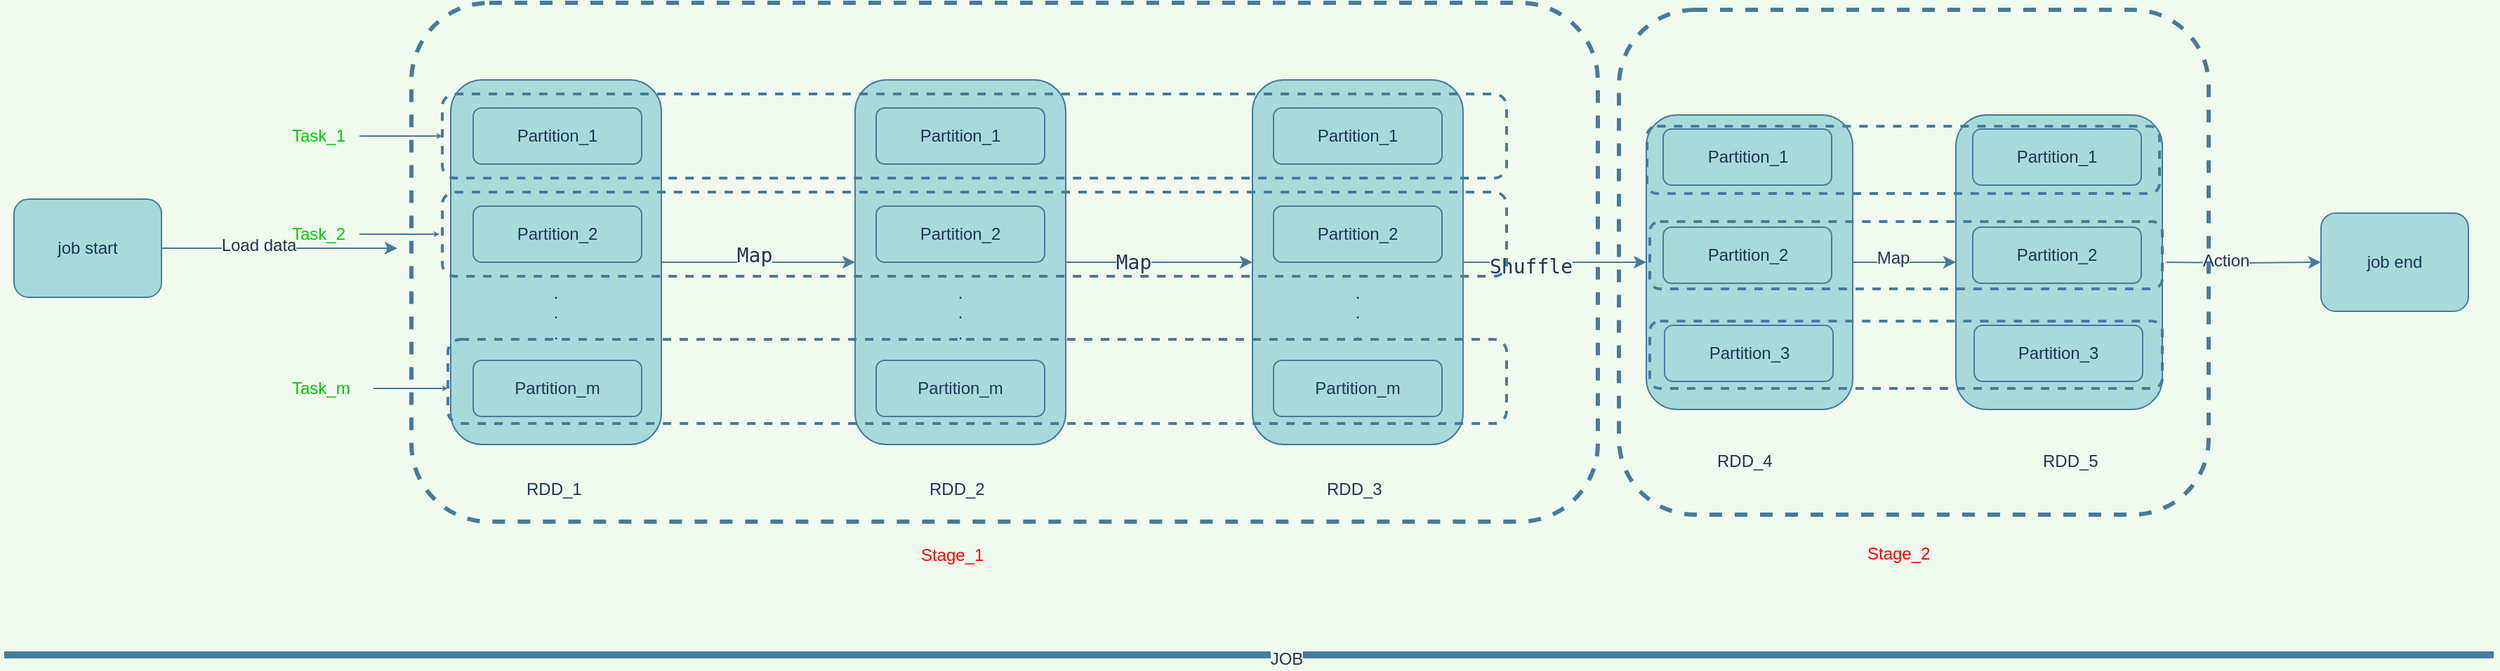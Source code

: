 <mxfile version="13.6.5" pages="7">
    <diagram id="TKIg34rXSEeL8bOjee4W" name="Page-1">
        <mxGraphModel dx="1479" dy="661" grid="1" gridSize="10" guides="1" tooltips="1" connect="0" arrows="1" fold="1" page="1" pageScale="1" pageWidth="827" pageHeight="1169" background="#F1FAEE" math="0" shadow="0">
            <root>
                <mxCell id="0"/>
                <mxCell id="1" parent="0"/>
                <mxCell id="27" style="edgeStyle=orthogonalEdgeStyle;rounded=0;orthogonalLoop=1;jettySize=auto;html=1;entryX=0;entryY=0.5;entryDx=0;entryDy=0;labelBackgroundColor=#F1FAEE;strokeColor=#457B9D;fontColor=#1D3557;" parent="1" source="2" target="15" edge="1">
                    <mxGeometry relative="1" as="geometry"/>
                </mxCell>
                <mxCell id="30" value="&lt;div style=&quot;font-family: &amp;#34;droid sans mono&amp;#34; , monospace , monospace , &amp;#34;droid sans fallback&amp;#34; ; font-size: 14px ; line-height: 19px ; white-space: pre&quot;&gt;Map&lt;/div&gt;" style="text;html=1;resizable=0;points=[];align=center;verticalAlign=middle;labelBackgroundColor=#F1FAEE;fontColor=#1D3557;" parent="27" vertex="1" connectable="0">
                    <mxGeometry x="-0.304" y="3" relative="1" as="geometry">
                        <mxPoint x="18" y="-2" as="offset"/>
                    </mxGeometry>
                </mxCell>
                <mxCell id="2" value="&lt;br&gt;&lt;br&gt;&lt;br&gt;&lt;br&gt;&lt;br&gt;.&lt;br&gt;.&lt;br&gt;." style="rounded=1;whiteSpace=wrap;html=1;fillColor=#A8DADC;strokeColor=#457B9D;fontColor=#1D3557;" parent="1" vertex="1">
                    <mxGeometry x="48" y="230" width="150" height="260" as="geometry"/>
                </mxCell>
                <mxCell id="5" value="Partition_1" style="rounded=1;whiteSpace=wrap;html=1;fillColor=#A8DADC;strokeColor=#457B9D;fontColor=#1D3557;" parent="1" vertex="1">
                    <mxGeometry x="64" y="250" width="120" height="40" as="geometry"/>
                </mxCell>
                <mxCell id="7" value="Partition_2" style="rounded=1;whiteSpace=wrap;html=1;fillColor=#A8DADC;strokeColor=#457B9D;fontColor=#1D3557;" parent="1" vertex="1">
                    <mxGeometry x="64" y="320" width="120" height="40" as="geometry"/>
                </mxCell>
                <mxCell id="8" value="Partition_m" style="rounded=1;whiteSpace=wrap;html=1;fillColor=#A8DADC;strokeColor=#457B9D;fontColor=#1D3557;" parent="1" vertex="1">
                    <mxGeometry x="64" y="430" width="120" height="40" as="geometry"/>
                </mxCell>
                <mxCell id="14" value="RDD_1" style="text;html=1;resizable=0;points=[];autosize=1;align=left;verticalAlign=top;spacingTop=-4;fontColor=#1D3557;" parent="1" vertex="1">
                    <mxGeometry x="100" y="512" width="50" height="20" as="geometry"/>
                </mxCell>
                <mxCell id="28" style="edgeStyle=orthogonalEdgeStyle;rounded=0;orthogonalLoop=1;jettySize=auto;html=1;entryX=0;entryY=0.5;entryDx=0;entryDy=0;labelBackgroundColor=#F1FAEE;strokeColor=#457B9D;fontColor=#1D3557;" parent="1" source="15" target="20" edge="1">
                    <mxGeometry relative="1" as="geometry"/>
                </mxCell>
                <mxCell id="33" value="&lt;font face=&quot;droid sans mono, monospace, monospace, droid sans fallback&quot;&gt;&lt;span style=&quot;font-size: 14px ; white-space: pre&quot;&gt;Map&lt;/span&gt;&lt;/font&gt;" style="text;html=1;resizable=0;points=[];align=center;verticalAlign=middle;labelBackgroundColor=#F1FAEE;fontColor=#1D3557;" parent="28" vertex="1" connectable="0">
                    <mxGeometry x="-0.276" relative="1" as="geometry">
                        <mxPoint as="offset"/>
                    </mxGeometry>
                </mxCell>
                <mxCell id="15" value="&lt;br&gt;&lt;br&gt;&lt;br&gt;&lt;br&gt;&lt;br&gt;.&lt;br&gt;.&lt;br&gt;." style="rounded=1;whiteSpace=wrap;html=1;fillColor=#A8DADC;strokeColor=#457B9D;fontColor=#1D3557;" parent="1" vertex="1">
                    <mxGeometry x="336" y="230" width="150" height="260" as="geometry"/>
                </mxCell>
                <mxCell id="16" value="Partition_1" style="rounded=1;whiteSpace=wrap;html=1;fillColor=#A8DADC;strokeColor=#457B9D;fontColor=#1D3557;" parent="1" vertex="1">
                    <mxGeometry x="351" y="250" width="120" height="40" as="geometry"/>
                </mxCell>
                <mxCell id="17" value="Partition_2" style="rounded=1;whiteSpace=wrap;html=1;fillColor=#A8DADC;strokeColor=#457B9D;fontColor=#1D3557;" parent="1" vertex="1">
                    <mxGeometry x="351" y="320" width="120" height="40" as="geometry"/>
                </mxCell>
                <mxCell id="18" value="Partition_m" style="rounded=1;whiteSpace=wrap;html=1;fillColor=#A8DADC;strokeColor=#457B9D;fontColor=#1D3557;" parent="1" vertex="1">
                    <mxGeometry x="351" y="430" width="120" height="40" as="geometry"/>
                </mxCell>
                <mxCell id="19" value="RDD_2" style="text;html=1;resizable=0;points=[];autosize=1;align=left;verticalAlign=top;spacingTop=-4;fontColor=#1D3557;" parent="1" vertex="1">
                    <mxGeometry x="387" y="512" width="50" height="20" as="geometry"/>
                </mxCell>
                <mxCell id="41" style="edgeStyle=orthogonalEdgeStyle;rounded=0;orthogonalLoop=1;jettySize=auto;html=1;entryX=0;entryY=0.5;entryDx=0;entryDy=0;labelBackgroundColor=#F1FAEE;strokeColor=#457B9D;fontColor=#1D3557;" parent="1" source="20" target="34" edge="1">
                    <mxGeometry relative="1" as="geometry"/>
                </mxCell>
                <mxCell id="42" value="&lt;div style=&quot;font-family: &amp;#34;droid sans mono&amp;#34; , monospace , monospace , &amp;#34;droid sans fallback&amp;#34; ; font-size: 14px ; line-height: 19px ; white-space: pre&quot;&gt;Shuffle&lt;/div&gt;" style="text;html=1;resizable=0;points=[];align=center;verticalAlign=middle;labelBackgroundColor=#F1FAEE;fontColor=#1D3557;" parent="41" vertex="1" connectable="0">
                    <mxGeometry x="-0.273" y="-3" relative="1" as="geometry">
                        <mxPoint as="offset"/>
                    </mxGeometry>
                </mxCell>
                <mxCell id="20" value="&lt;br&gt;&lt;br&gt;&lt;br&gt;&lt;br&gt;&lt;br&gt;.&lt;br&gt;.&lt;br&gt;." style="rounded=1;whiteSpace=wrap;html=1;fillColor=#A8DADC;strokeColor=#457B9D;fontColor=#1D3557;" parent="1" vertex="1">
                    <mxGeometry x="619" y="230" width="150" height="260" as="geometry"/>
                </mxCell>
                <mxCell id="21" value="Partition_1" style="rounded=1;whiteSpace=wrap;html=1;fillColor=#A8DADC;strokeColor=#457B9D;fontColor=#1D3557;" parent="1" vertex="1">
                    <mxGeometry x="634" y="250" width="120" height="40" as="geometry"/>
                </mxCell>
                <mxCell id="22" value="Partition_2" style="rounded=1;whiteSpace=wrap;html=1;fillColor=#A8DADC;strokeColor=#457B9D;fontColor=#1D3557;" parent="1" vertex="1">
                    <mxGeometry x="634" y="320" width="120" height="40" as="geometry"/>
                </mxCell>
                <mxCell id="23" value="Partition_m" style="rounded=1;whiteSpace=wrap;html=1;fillColor=#A8DADC;strokeColor=#457B9D;fontColor=#1D3557;" parent="1" vertex="1">
                    <mxGeometry x="634" y="430" width="120" height="40" as="geometry"/>
                </mxCell>
                <mxCell id="24" value="RDD_3" style="text;html=1;resizable=0;points=[];autosize=1;align=left;verticalAlign=top;spacingTop=-4;fontColor=#1D3557;" parent="1" vertex="1">
                    <mxGeometry x="670" y="512" width="50" height="20" as="geometry"/>
                </mxCell>
                <mxCell id="47" value="" style="edgeStyle=orthogonalEdgeStyle;rounded=0;orthogonalLoop=1;jettySize=auto;html=1;labelBackgroundColor=#F1FAEE;strokeColor=#457B9D;fontColor=#1D3557;" parent="1" source="34" edge="1">
                    <mxGeometry relative="1" as="geometry">
                        <mxPoint x="1120" y="360" as="targetPoint"/>
                        <Array as="points"/>
                    </mxGeometry>
                </mxCell>
                <mxCell id="56" value="Map" style="text;html=1;resizable=0;points=[];align=center;verticalAlign=middle;labelBackgroundColor=#F1FAEE;fontColor=#1D3557;" parent="47" vertex="1" connectable="0">
                    <mxGeometry x="-0.247" y="3" relative="1" as="geometry">
                        <mxPoint as="offset"/>
                    </mxGeometry>
                </mxCell>
                <mxCell id="34" value="" style="rounded=1;whiteSpace=wrap;html=1;fillColor=#A8DADC;strokeColor=#457B9D;fontColor=#1D3557;" parent="1" vertex="1">
                    <mxGeometry x="899.5" y="255" width="147" height="210" as="geometry"/>
                </mxCell>
                <mxCell id="35" value="Partition_1" style="rounded=1;whiteSpace=wrap;html=1;fillColor=#A8DADC;strokeColor=#457B9D;fontColor=#1D3557;" parent="1" vertex="1">
                    <mxGeometry x="911.5" y="265" width="120" height="40" as="geometry"/>
                </mxCell>
                <mxCell id="36" value="Partition_2" style="rounded=1;whiteSpace=wrap;html=1;fillColor=#A8DADC;strokeColor=#457B9D;fontColor=#1D3557;" parent="1" vertex="1">
                    <mxGeometry x="911.5" y="335" width="120" height="40" as="geometry"/>
                </mxCell>
                <mxCell id="37" value="Partition_3" style="rounded=1;whiteSpace=wrap;html=1;fillColor=#A8DADC;strokeColor=#457B9D;fontColor=#1D3557;" parent="1" vertex="1">
                    <mxGeometry x="912.5" y="405" width="120" height="40" as="geometry"/>
                </mxCell>
                <mxCell id="38" value="RDD_4" style="text;html=1;resizable=0;points=[];autosize=1;align=left;verticalAlign=top;spacingTop=-4;fontColor=#1D3557;" parent="1" vertex="1">
                    <mxGeometry x="948" y="492" width="50" height="20" as="geometry"/>
                </mxCell>
                <mxCell id="44" value="" style="rounded=1;whiteSpace=wrap;html=1;fillColor=none;dashed=1;strokeColor=#457B9D;strokeWidth=3;fontColor=#1D3557;" parent="1" vertex="1">
                    <mxGeometry x="20" y="175" width="845" height="370" as="geometry"/>
                </mxCell>
                <mxCell id="45" value="&lt;font color=&quot;#ff0000&quot;&gt;Stage_1&lt;/font&gt;" style="text;html=1;resizable=0;points=[];autosize=1;align=left;verticalAlign=top;spacingTop=-4;fontColor=#1D3557;" parent="1" vertex="1">
                    <mxGeometry x="381" y="559" width="60" height="20" as="geometry"/>
                </mxCell>
                <mxCell id="58" value="" style="edgeStyle=orthogonalEdgeStyle;rounded=0;orthogonalLoop=1;jettySize=auto;html=1;labelBackgroundColor=#F1FAEE;strokeColor=#457B9D;fontColor=#1D3557;" parent="1" target="57" edge="1">
                    <mxGeometry relative="1" as="geometry">
                        <mxPoint x="1270" y="360" as="sourcePoint"/>
                    </mxGeometry>
                </mxCell>
                <mxCell id="61" value="Action" style="text;html=1;resizable=0;points=[];align=center;verticalAlign=middle;labelBackgroundColor=#F1FAEE;fontColor=#1D3557;" parent="58" vertex="1" connectable="0">
                    <mxGeometry x="-0.242" y="2" relative="1" as="geometry">
                        <mxPoint as="offset"/>
                    </mxGeometry>
                </mxCell>
                <mxCell id="57" value="job end" style="rounded=1;whiteSpace=wrap;html=1;fillColor=#A8DADC;strokeColor=#457B9D;fontColor=#1D3557;" parent="1" vertex="1">
                    <mxGeometry x="1380" y="325" width="105" height="70" as="geometry"/>
                </mxCell>
                <mxCell id="53" value="RDD_5" style="text;html=1;resizable=0;points=[];autosize=1;align=left;verticalAlign=top;spacingTop=-4;fontColor=#1D3557;" parent="1" vertex="1">
                    <mxGeometry x="1180" y="492" width="50" height="20" as="geometry"/>
                </mxCell>
                <mxCell id="62" value="" style="endArrow=none;html=1;strokeWidth=5;labelBackgroundColor=#F1FAEE;strokeColor=#457B9D;fontColor=#1D3557;" parent="1" edge="1">
                    <mxGeometry width="50" height="50" relative="1" as="geometry">
                        <mxPoint x="-270" y="640" as="sourcePoint"/>
                        <mxPoint x="1503" y="640" as="targetPoint"/>
                    </mxGeometry>
                </mxCell>
                <mxCell id="70" value="JOB" style="text;html=1;resizable=0;points=[];align=center;verticalAlign=middle;labelBackgroundColor=#F1FAEE;fontColor=#1D3557;" parent="62" vertex="1" connectable="0">
                    <mxGeometry x="0.03" y="-3" relative="1" as="geometry">
                        <mxPoint as="offset"/>
                    </mxGeometry>
                </mxCell>
                <mxCell id="63" value="" style="rounded=1;whiteSpace=wrap;html=1;fillColor=#A8DADC;strokeColor=#457B9D;fontColor=#1D3557;" parent="1" vertex="1">
                    <mxGeometry x="1120" y="255" width="147" height="210" as="geometry"/>
                </mxCell>
                <mxCell id="64" value="Partition_1" style="rounded=1;whiteSpace=wrap;html=1;fillColor=#A8DADC;strokeColor=#457B9D;fontColor=#1D3557;" parent="1" vertex="1">
                    <mxGeometry x="1132" y="265" width="120" height="40" as="geometry"/>
                </mxCell>
                <mxCell id="65" value="Partition_2" style="rounded=1;whiteSpace=wrap;html=1;fillColor=#A8DADC;strokeColor=#457B9D;fontColor=#1D3557;" parent="1" vertex="1">
                    <mxGeometry x="1132" y="335" width="120" height="40" as="geometry"/>
                </mxCell>
                <mxCell id="66" value="Partition_3" style="rounded=1;whiteSpace=wrap;html=1;fillColor=#A8DADC;strokeColor=#457B9D;fontColor=#1D3557;" parent="1" vertex="1">
                    <mxGeometry x="1133" y="405" width="120" height="40" as="geometry"/>
                </mxCell>
                <mxCell id="68" value="" style="rounded=1;whiteSpace=wrap;html=1;fillColor=none;dashed=1;strokeColor=#457B9D;strokeWidth=3;fontColor=#1D3557;" parent="1" vertex="1">
                    <mxGeometry x="880" y="180" width="420" height="360" as="geometry"/>
                </mxCell>
                <mxCell id="69" value="&lt;font color=&quot;#ff0000&quot;&gt;Stage_2&lt;/font&gt;" style="text;html=1;fontColor=#1D3557;" parent="1" vertex="1">
                    <mxGeometry x="1055" y="554" width="70" height="30" as="geometry"/>
                </mxCell>
                <mxCell id="71" value="" style="rounded=1;whiteSpace=wrap;html=1;dashed=1;strokeColor=#457B9D;strokeWidth=2;fillColor=none;fontColor=#1D3557;" parent="1" vertex="1">
                    <mxGeometry x="42" y="240" width="758" height="60" as="geometry"/>
                </mxCell>
                <mxCell id="72" value="" style="rounded=1;whiteSpace=wrap;html=1;dashed=1;strokeColor=#457B9D;strokeWidth=2;fillColor=none;fontColor=#1D3557;" parent="1" vertex="1">
                    <mxGeometry x="42" y="310" width="758" height="60" as="geometry"/>
                </mxCell>
                <mxCell id="73" value="" style="rounded=1;whiteSpace=wrap;html=1;dashed=1;strokeColor=#457B9D;strokeWidth=2;fillColor=none;fontColor=#1D3557;" parent="1" vertex="1">
                    <mxGeometry x="46" y="415" width="754" height="60" as="geometry"/>
                </mxCell>
                <mxCell id="79" style="edgeStyle=orthogonalEdgeStyle;rounded=0;orthogonalLoop=1;jettySize=auto;html=1;strokeWidth=1;endSize=1;labelBackgroundColor=#F1FAEE;strokeColor=#457B9D;fontColor=#1D3557;" parent="1" source="76" target="71" edge="1">
                    <mxGeometry relative="1" as="geometry"/>
                </mxCell>
                <mxCell id="76" value="&lt;font color=&quot;#00cc00&quot;&gt;Task_1&lt;/font&gt;" style="text;html=1;resizable=0;points=[];autosize=1;align=left;verticalAlign=top;spacingTop=-4;fontColor=#1D3557;" parent="1" vertex="1">
                    <mxGeometry x="-67" y="260" width="50" height="20" as="geometry"/>
                </mxCell>
                <mxCell id="82" style="edgeStyle=orthogonalEdgeStyle;rounded=0;orthogonalLoop=1;jettySize=auto;html=1;endSize=1;strokeWidth=1;labelBackgroundColor=#F1FAEE;strokeColor=#457B9D;fontColor=#1D3557;" parent="1" source="81" edge="1">
                    <mxGeometry relative="1" as="geometry">
                        <mxPoint x="40" y="340" as="targetPoint"/>
                    </mxGeometry>
                </mxCell>
                <mxCell id="81" value="&lt;font color=&quot;#00cc00&quot;&gt;Task_2&lt;/font&gt;" style="text;html=1;resizable=0;points=[];autosize=1;align=left;verticalAlign=top;spacingTop=-4;fontColor=#1D3557;" parent="1" vertex="1">
                    <mxGeometry x="-67" y="330" width="50" height="20" as="geometry"/>
                </mxCell>
                <mxCell id="84" style="edgeStyle=orthogonalEdgeStyle;rounded=0;orthogonalLoop=1;jettySize=auto;html=1;entryX=0;entryY=0.583;entryDx=0;entryDy=0;entryPerimeter=0;endSize=1;strokeWidth=1;labelBackgroundColor=#F1FAEE;strokeColor=#457B9D;fontColor=#1D3557;" parent="1" source="83" target="73" edge="1">
                    <mxGeometry relative="1" as="geometry"/>
                </mxCell>
                <mxCell id="83" value="&lt;font color=&quot;#00cc00&quot;&gt;Task_m&lt;/font&gt;" style="text;html=1;resizable=0;points=[];autosize=1;align=left;verticalAlign=top;spacingTop=-4;fontColor=#1D3557;" parent="1" vertex="1">
                    <mxGeometry x="-67" y="440" width="60" height="20" as="geometry"/>
                </mxCell>
                <mxCell id="85" value="" style="rounded=1;whiteSpace=wrap;html=1;dashed=1;strokeColor=#457B9D;strokeWidth=2;fillColor=none;fontColor=#1D3557;" parent="1" vertex="1">
                    <mxGeometry x="900" y="263" width="365" height="48" as="geometry"/>
                </mxCell>
                <mxCell id="86" value="" style="rounded=1;whiteSpace=wrap;html=1;dashed=1;strokeColor=#457B9D;strokeWidth=2;fillColor=none;fontColor=#1D3557;" parent="1" vertex="1">
                    <mxGeometry x="902" y="331" width="365" height="48" as="geometry"/>
                </mxCell>
                <mxCell id="87" value="" style="rounded=1;whiteSpace=wrap;html=1;dashed=1;strokeColor=#457B9D;strokeWidth=2;fillColor=none;fontColor=#1D3557;" parent="1" vertex="1">
                    <mxGeometry x="902" y="402" width="365" height="48" as="geometry"/>
                </mxCell>
                <mxCell id="89" style="edgeStyle=orthogonalEdgeStyle;rounded=0;orthogonalLoop=1;jettySize=auto;html=1;labelBackgroundColor=#F1FAEE;strokeColor=#457B9D;fontColor=#1D3557;" parent="1" source="88" edge="1">
                    <mxGeometry relative="1" as="geometry">
                        <mxPoint x="10" y="350" as="targetPoint"/>
                    </mxGeometry>
                </mxCell>
                <mxCell id="90" value="Load data" style="text;html=1;resizable=0;points=[];align=center;verticalAlign=middle;labelBackgroundColor=#F1FAEE;fontColor=#1D3557;" parent="89" vertex="1" connectable="0">
                    <mxGeometry x="-0.733" y="2" relative="1" as="geometry">
                        <mxPoint x="46" as="offset"/>
                    </mxGeometry>
                </mxCell>
                <mxCell id="88" value="job start" style="rounded=1;whiteSpace=wrap;html=1;fillColor=#A8DADC;strokeColor=#457B9D;fontColor=#1D3557;" parent="1" vertex="1">
                    <mxGeometry x="-263" y="315" width="105" height="70" as="geometry"/>
                </mxCell>
            </root>
        </mxGraphModel>
    </diagram>
    <diagram id="M_FolDwug5BkyJxThQL7" name="Page-2">
        &#xa;        &#xa;&#xa;
        <mxGraphModel dx="487" dy="662" grid="1" gridSize="10" guides="1" tooltips="1" connect="1" arrows="1" fold="1" page="1" pageScale="1" pageWidth="827" pageHeight="1169" background="#ffffff" math="0" shadow="0">
            &#xa;            &#xa;&#xa;
            <root>
                &#xa;                &#xa;&#xa;
                <mxCell id="Tsfkl9ULx5zkQkMF6P4k-0"/>
                &#xa;                &#xa;&#xa;
                <mxCell id="Tsfkl9ULx5zkQkMF6P4k-1" parent="Tsfkl9ULx5zkQkMF6P4k-0"/>
                &#xa;                &#xa;&#xa;
                <mxCell id="Tsfkl9ULx5zkQkMF6P4k-2" value="Text" style="text;html=1;align=center;verticalAlign=middle;resizable=0;points=[];autosize=1;" parent="Tsfkl9ULx5zkQkMF6P4k-1" vertex="1">
                    &#xa;                    &#xa;&#xa;
                    <mxGeometry x="925" y="333" width="40" height="20" as="geometry"/>
                    &#xa;                    &#xa;&#xa;
                </mxCell>
                &#xa;                &#xa;&#xa;
                <mxCell id="Tsfkl9ULx5zkQkMF6P4k-7" value="" style="rounded=1;whiteSpace=wrap;html=1;labelBackgroundColor=#ffffff;fillColor=none;fontColor=#1A1A1A;strokeColor=#FF6666;shadow=0;strokeWidth=2;" parent="Tsfkl9ULx5zkQkMF6P4k-1" vertex="1">
                    &#xa;                    &#xa;&#xa;
                    <mxGeometry x="100" y="90" width="270" height="480" as="geometry"/>
                    &#xa;                    &#xa;&#xa;
                </mxCell>
                &#xa;                &#xa;&#xa;
                <mxCell id="Tsfkl9ULx5zkQkMF6P4k-8" value="SparkSubmit" style="text;html=1;align=center;verticalAlign=middle;resizable=0;points=[];autosize=1;fontColor=#1A1A1A;" parent="Tsfkl9ULx5zkQkMF6P4k-1" vertex="1">
                    &#xa;                    &#xa;&#xa;
                    <mxGeometry x="190" y="100" width="80" height="20" as="geometry"/>
                    &#xa;                    &#xa;&#xa;
                </mxCell>
                &#xa;                &#xa;&#xa;
                <mxCell id="Tsfkl9ULx5zkQkMF6P4k-9" value="" style="rounded=1;whiteSpace=wrap;html=1;labelBackgroundColor=#ffffff;strokeColor=#FF8000;fillColor=none;fontColor=#1A1A1A;" parent="Tsfkl9ULx5zkQkMF6P4k-1" vertex="1">
                    &#xa;                    &#xa;&#xa;
                    <mxGeometry x="120" y="150" width="230" height="401" as="geometry"/>
                    &#xa;                    &#xa;&#xa;
                </mxCell>
                &#xa;                &#xa;&#xa;
                <mxCell id="Tsfkl9ULx5zkQkMF6P4k-11" value="SparkContext" style="text;html=1;align=center;verticalAlign=middle;resizable=0;points=[];autosize=1;fontColor=#1A1A1A;" parent="Tsfkl9ULx5zkQkMF6P4k-1" vertex="1">
                    &#xa;                    &#xa;&#xa;
                    <mxGeometry x="185" y="165" width="90" height="20" as="geometry"/>
                    &#xa;                    &#xa;&#xa;
                </mxCell>
                &#xa;                &#xa;&#xa;
                <mxCell id="Tsfkl9ULx5zkQkMF6P4k-13" value="" style="rounded=1;whiteSpace=wrap;html=1;labelBackgroundColor=#ffffff;strokeColor=#FFD966;fillColor=none;fontColor=#1A1A1A;" parent="Tsfkl9ULx5zkQkMF6P4k-1" vertex="1">
                    &#xa;                    &#xa;&#xa;
                    <mxGeometry x="139" y="236" width="190" height="106" as="geometry"/>
                    &#xa;                    &#xa;&#xa;
                </mxCell>
                &#xa;                &#xa;&#xa;
                <mxCell id="Tsfkl9ULx5zkQkMF6P4k-16" value="" style="rounded=1;whiteSpace=wrap;html=1;labelBackgroundColor=#ffffff;strokeColor=#FFD966;fillColor=none;fontColor=#1A1A1A;" parent="Tsfkl9ULx5zkQkMF6P4k-1" vertex="1">
                    &#xa;                    &#xa;&#xa;
                    <mxGeometry x="140" y="396" width="190" height="120" as="geometry"/>
                    &#xa;                    &#xa;&#xa;
                </mxCell>
                &#xa;                &#xa;&#xa;
                <mxCell id="Tsfkl9ULx5zkQkMF6P4k-18" value="DAGSheduler" style="text;html=1;align=center;verticalAlign=middle;resizable=0;points=[];autosize=1;fontColor=#1A1A1A;" parent="Tsfkl9ULx5zkQkMF6P4k-1" vertex="1">
                    &#xa;                    &#xa;&#xa;
                    <mxGeometry x="185" y="244" width="90" height="20" as="geometry"/>
                    &#xa;                    &#xa;&#xa;
                </mxCell>
                &#xa;                &#xa;&#xa;
                <mxCell id="Tsfkl9ULx5zkQkMF6P4k-19" value="TaskSheduler" style="text;html=1;align=center;verticalAlign=middle;resizable=0;points=[];autosize=1;fontColor=#1A1A1A;" parent="Tsfkl9ULx5zkQkMF6P4k-1" vertex="1">
                    &#xa;                    &#xa;&#xa;
                    <mxGeometry x="183" y="408" width="90" height="20" as="geometry"/>
                    &#xa;                    &#xa;&#xa;
                </mxCell>
                &#xa;                &#xa;&#xa;
                <mxCell id="Tsfkl9ULx5zkQkMF6P4k-25" value="" style="edgeStyle=orthogonalEdgeStyle;rounded=0;orthogonalLoop=1;jettySize=auto;html=1;fontColor=#1A1A1A;" parent="Tsfkl9ULx5zkQkMF6P4k-1" edge="1">
                    &#xa;                    &#xa;&#xa;
                    <mxGeometry relative="1" as="geometry">
                        &#xa;                        &#xa;&#xa;
                        <mxPoint x="230" y="437" as="sourcePoint"/>
                        &#xa;                        &#xa;&#xa;
                        <mxPoint x="230" y="436" as="targetPoint"/>
                        &#xa;                        &#xa;&#xa;
                    </mxGeometry>
                    &#xa;                    &#xa;&#xa;
                </mxCell>
                &#xa;                &#xa;&#xa;
                <mxCell id="Tsfkl9ULx5zkQkMF6P4k-59" style="edgeStyle=orthogonalEdgeStyle;rounded=0;orthogonalLoop=1;jettySize=auto;html=1;exitX=1;exitY=0.5;exitDx=0;exitDy=0;fontColor=#1A1A1A;fillColor=#0050ef;strokeColor=#001DBC;entryX=0;entryY=0.5;entryDx=0;entryDy=0;" parent="Tsfkl9ULx5zkQkMF6P4k-1" source="Tsfkl9ULx5zkQkMF6P4k-24" target="Tsfkl9ULx5zkQkMF6P4k-50" edge="1">
                    &#xa;                    &#xa;&#xa;
                    <mxGeometry relative="1" as="geometry">
                        &#xa;                        &#xa;&#xa;
                        <Array as="points">
                            &#xa;                            &#xa;&#xa;
                            <mxPoint x="285" y="494"/>
                            &#xa;                            &#xa;&#xa;
                        </Array>
                        &#xa;                        &#xa;&#xa;
                    </mxGeometry>
                    &#xa;                    &#xa;&#xa;
                </mxCell>
                &#xa;                &#xa;&#xa;
                <mxCell id="Tsfkl9ULx5zkQkMF6P4k-63" value="注册成功" style="edgeLabel;html=1;align=center;verticalAlign=middle;resizable=0;points=[];fontColor=none;noLabel=1;" parent="Tsfkl9ULx5zkQkMF6P4k-59" vertex="1" connectable="0">
                    &#xa;                    &#xa;&#xa;
                    <mxGeometry x="0.514" y="160" relative="1" as="geometry">
                        &#xa;                        &#xa;&#xa;
                        <mxPoint x="-160" y="159" as="offset"/>
                        &#xa;                        &#xa;&#xa;
                    </mxGeometry>
                    &#xa;                    &#xa;&#xa;
                </mxCell>
                &#xa;                &#xa;&#xa;
                <mxCell id="Tsfkl9ULx5zkQkMF6P4k-65" value="注册成功" style="edgeLabel;align=center;verticalAlign=middle;resizable=0;points=[];fontColor=#000000;html=1;labelBackgroundColor=none;" parent="Tsfkl9ULx5zkQkMF6P4k-59" vertex="1" connectable="0">
                    &#xa;                    &#xa;&#xa;
                    <mxGeometry x="0.514" y="126" relative="1" as="geometry">
                        &#xa;                        &#xa;&#xa;
                        <mxPoint x="-126" y="124" as="offset"/>
                        &#xa;                        &#xa;&#xa;
                    </mxGeometry>
                    &#xa;                    &#xa;&#xa;
                </mxCell>
                &#xa;                &#xa;&#xa;
                <mxCell id="Tsfkl9ULx5zkQkMF6P4k-69" style="edgeStyle=orthogonalEdgeStyle;rounded=0;orthogonalLoop=1;jettySize=auto;html=1;exitX=0.5;exitY=1;exitDx=0;exitDy=0;entryX=0;entryY=0.75;entryDx=0;entryDy=0;fontColor=#000000;fillColor=#d80073;strokeColor=#A50040;" parent="Tsfkl9ULx5zkQkMF6P4k-1" source="Tsfkl9ULx5zkQkMF6P4k-24" target="Tsfkl9ULx5zkQkMF6P4k-50" edge="1">
                    &#xa;                    &#xa;&#xa;
                    <mxGeometry relative="1" as="geometry"/>
                    &#xa;                    &#xa;&#xa;
                </mxCell>
                &#xa;                &#xa;&#xa;
                <mxCell id="Tsfkl9ULx5zkQkMF6P4k-70" value="发送Task" style="edgeLabel;html=1;align=center;verticalAlign=middle;resizable=0;points=[];fontColor=#000000;labelBackgroundColor=none;" parent="Tsfkl9ULx5zkQkMF6P4k-69" vertex="1" connectable="0">
                    &#xa;                    &#xa;&#xa;
                    <mxGeometry x="0.116" y="-1" relative="1" as="geometry">
                        &#xa;                        &#xa;&#xa;
                        <mxPoint as="offset"/>
                        &#xa;                        &#xa;&#xa;
                    </mxGeometry>
                    &#xa;                    &#xa;&#xa;
                </mxCell>
                &#xa;                &#xa;&#xa;
                <mxCell id="Tsfkl9ULx5zkQkMF6P4k-24" value="DriverActor" style="rounded=0;whiteSpace=wrap;html=1;shadow=0;labelBackgroundColor=#ffffff;strokeColor=#CCFFFF;strokeWidth=2;fillColor=none;fontColor=#1A1A1A;" parent="Tsfkl9ULx5zkQkMF6P4k-1" vertex="1">
                    &#xa;                    &#xa;&#xa;
                    <mxGeometry x="175" y="480" width="110" height="20" as="geometry"/>
                    &#xa;                    &#xa;&#xa;
                </mxCell>
                &#xa;                &#xa;&#xa;
                <mxCell id="Tsfkl9ULx5zkQkMF6P4k-42" style="edgeStyle=orthogonalEdgeStyle;rounded=0;orthogonalLoop=1;jettySize=auto;html=1;exitX=1;exitY=0.5;exitDx=0;exitDy=0;entryX=0;entryY=0.5;entryDx=0;entryDy=0;fontColor=#1A1A1A;fillColor=#0050ef;strokeColor=#001DBC;" parent="Tsfkl9ULx5zkQkMF6P4k-1" source="Tsfkl9ULx5zkQkMF6P4k-26" target="Tsfkl9ULx5zkQkMF6P4k-34" edge="1">
                    &#xa;                    &#xa;&#xa;
                    <mxGeometry relative="1" as="geometry"/>
                    &#xa;                    &#xa;&#xa;
                </mxCell>
                &#xa;                &#xa;&#xa;
                <mxCell id="Tsfkl9ULx5zkQkMF6P4k-26" value="ClientActor" style="rounded=0;whiteSpace=wrap;html=1;shadow=0;labelBackgroundColor=#ffffff;strokeColor=#CCFFFF;strokeWidth=2;fillColor=none;fontColor=#1A1A1A;" parent="Tsfkl9ULx5zkQkMF6P4k-1" vertex="1">
                    &#xa;                    &#xa;&#xa;
                    <mxGeometry x="175" y="438" width="110" height="20" as="geometry"/>
                    &#xa;                    &#xa;&#xa;
                </mxCell>
                &#xa;                &#xa;&#xa;
                <mxCell id="Tsfkl9ULx5zkQkMF6P4k-32" style="edgeStyle=orthogonalEdgeStyle;rounded=0;orthogonalLoop=1;jettySize=auto;html=1;fontColor=#1A1A1A;fillColor=#1ba1e2;strokeColor=#006EAF;" parent="Tsfkl9ULx5zkQkMF6P4k-1" source="Tsfkl9ULx5zkQkMF6P4k-30" edge="1">
                    &#xa;                    &#xa;&#xa;
                    <mxGeometry relative="1" as="geometry">
                        &#xa;                        &#xa;&#xa;
                        <mxPoint x="140" y="457" as="targetPoint"/>
                        &#xa;                        &#xa;&#xa;
                        <Array as="points">
                            &#xa;                            &#xa;&#xa;
                            <mxPoint x="130" y="299"/>
                            &#xa;                            &#xa;&#xa;
                            <mxPoint x="130" y="457"/>
                            &#xa;                            &#xa;&#xa;
                        </Array>
                        &#xa;                        &#xa;&#xa;
                    </mxGeometry>
                    &#xa;                    &#xa;&#xa;
                </mxCell>
                &#xa;                &#xa;&#xa;
                <mxCell id="Tsfkl9ULx5zkQkMF6P4k-30" value="stage&lt;br&gt;TaskSet" style="rounded=0;whiteSpace=wrap;html=1;shadow=0;labelBackgroundColor=#ffffff;strokeColor=#FFE6CC;strokeWidth=2;fillColor=none;fontColor=#1A1A1A;" parent="Tsfkl9ULx5zkQkMF6P4k-1" vertex="1">
                    &#xa;                    &#xa;&#xa;
                    <mxGeometry x="160" y="277.5" width="60" height="42.5" as="geometry"/>
                    &#xa;                    &#xa;&#xa;
                </mxCell>
                &#xa;                &#xa;&#xa;
                <mxCell id="Tsfkl9ULx5zkQkMF6P4k-31" value="stage&lt;br&gt;TaskSet" style="rounded=0;whiteSpace=wrap;html=1;shadow=0;labelBackgroundColor=#ffffff;strokeColor=#FFE6CC;strokeWidth=2;fillColor=none;fontColor=#1A1A1A;" parent="Tsfkl9ULx5zkQkMF6P4k-1" vertex="1">
                    &#xa;                    &#xa;&#xa;
                    <mxGeometry x="250" y="277.5" width="60" height="42.5" as="geometry"/>
                    &#xa;                    &#xa;&#xa;
                </mxCell>
                &#xa;                &#xa;&#xa;
                <mxCell id="Tsfkl9ULx5zkQkMF6P4k-34" value="" style="rounded=1;whiteSpace=wrap;html=1;shadow=0;labelBackgroundColor=#ffffff;strokeColor=#000099;strokeWidth=2;fillColor=none;fontColor=#1A1A1A;" parent="Tsfkl9ULx5zkQkMF6P4k-1" vertex="1">
                    &#xa;                    &#xa;&#xa;
                    <mxGeometry x="510" y="230" width="200" height="140" as="geometry"/>
                    &#xa;                    &#xa;&#xa;
                </mxCell>
                &#xa;                &#xa;&#xa;
                <mxCell id="Tsfkl9ULx5zkQkMF6P4k-35" value="Master" style="text;html=1;align=center;verticalAlign=middle;resizable=0;points=[];autosize=1;fontColor=#1A1A1A;" parent="Tsfkl9ULx5zkQkMF6P4k-1" vertex="1">
                    &#xa;                    &#xa;&#xa;
                    <mxGeometry x="580" y="244" width="50" height="20" as="geometry"/>
                    &#xa;                    &#xa;&#xa;
                </mxCell>
                &#xa;                &#xa;&#xa;
                <mxCell id="Tsfkl9ULx5zkQkMF6P4k-37" value="&lt;span style=&quot;color: rgb(79 , 79 , 79) ; font-family: &amp;#34;microsoft yahei&amp;#34; , &amp;#34;sf pro display&amp;#34; , &amp;#34;roboto&amp;#34; , &amp;#34;noto&amp;#34; , &amp;#34;arial&amp;#34; , &amp;#34;pingfang sc&amp;#34; , sans-serif ; font-size: 14px ; text-align: left&quot;&gt;waitingApps&amp;nbsp;&lt;/span&gt;" style="rounded=1;whiteSpace=wrap;html=1;shadow=0;labelBackgroundColor=#ffffff;strokeColor=#99CCFF;strokeWidth=2;fillColor=none;fontColor=#1A1A1A;" parent="Tsfkl9ULx5zkQkMF6P4k-1" vertex="1">
                    &#xa;                    &#xa;&#xa;
                    <mxGeometry x="520" y="277.5" width="180" height="31.25" as="geometry"/>
                    &#xa;                    &#xa;&#xa;
                </mxCell>
                &#xa;                &#xa;&#xa;
                <mxCell id="Tsfkl9ULx5zkQkMF6P4k-43" value="" style="rounded=1;whiteSpace=wrap;html=1;shadow=0;labelBackgroundColor=#ffffff;strokeColor=#4D9900;strokeWidth=2;fillColor=none;fontColor=#1A1A1A;" parent="Tsfkl9ULx5zkQkMF6P4k-1" vertex="1">
                    &#xa;                    &#xa;&#xa;
                    <mxGeometry x="820" y="50" width="310" height="260" as="geometry"/>
                    &#xa;                    &#xa;&#xa;
                </mxCell>
                &#xa;                &#xa;&#xa;
                <mxCell id="Tsfkl9ULx5zkQkMF6P4k-44" value="" style="rounded=1;whiteSpace=wrap;html=1;shadow=0;labelBackgroundColor=#ffffff;strokeColor=#4D9900;strokeWidth=2;fillColor=none;fontColor=#1A1A1A;" parent="Tsfkl9ULx5zkQkMF6P4k-1" vertex="1">
                    &#xa;                    &#xa;&#xa;
                    <mxGeometry x="820" y="350" width="310" height="250" as="geometry"/>
                    &#xa;                    &#xa;&#xa;
                </mxCell>
                &#xa;                &#xa;&#xa;
                <mxCell id="Tsfkl9ULx5zkQkMF6P4k-45" value="Executor" style="rounded=1;whiteSpace=wrap;html=1;shadow=0;labelBackgroundColor=#ffffff;strokeColor=#99FF33;strokeWidth=2;fillColor=none;fontColor=#1A1A1A;" parent="Tsfkl9ULx5zkQkMF6P4k-1" vertex="1">
                    &#xa;                    &#xa;&#xa;
                    <mxGeometry x="875" y="105" width="200" height="60" as="geometry"/>
                    &#xa;                    &#xa;&#xa;
                </mxCell>
                &#xa;                &#xa;&#xa;
                <mxCell id="Tsfkl9ULx5zkQkMF6P4k-46" value="Worker" style="text;html=1;align=center;verticalAlign=middle;resizable=0;points=[];autosize=1;fontColor=#1A1A1A;" parent="Tsfkl9ULx5zkQkMF6P4k-1" vertex="1">
                    &#xa;                    &#xa;&#xa;
                    <mxGeometry x="950" y="60" width="50" height="20" as="geometry"/>
                    &#xa;                    &#xa;&#xa;
                </mxCell>
                &#xa;                &#xa;&#xa;
                <mxCell id="Tsfkl9ULx5zkQkMF6P4k-47" value="Master" style="text;html=1;align=center;verticalAlign=middle;resizable=0;points=[];autosize=1;fontColor=#1A1A1A;" parent="Tsfkl9ULx5zkQkMF6P4k-1" vertex="1">
                    &#xa;                    &#xa;&#xa;
                    <mxGeometry x="600" y="264" width="50" height="20" as="geometry"/>
                    &#xa;                    &#xa;&#xa;
                </mxCell>
                &#xa;                &#xa;&#xa;
                <mxCell id="Tsfkl9ULx5zkQkMF6P4k-48" value="Executor" style="rounded=1;whiteSpace=wrap;html=1;shadow=0;labelBackgroundColor=#ffffff;strokeColor=#99FF33;strokeWidth=2;fillColor=none;fontColor=#1A1A1A;" parent="Tsfkl9ULx5zkQkMF6P4k-1" vertex="1">
                    &#xa;                    &#xa;&#xa;
                    <mxGeometry x="875" y="210" width="200" height="60" as="geometry"/>
                    &#xa;                    &#xa;&#xa;
                </mxCell>
                &#xa;                &#xa;&#xa;
                <mxCell id="Tsfkl9ULx5zkQkMF6P4k-49" value="Worker" style="text;html=1;align=center;verticalAlign=middle;resizable=0;points=[];autosize=1;fontColor=#1A1A1A;" parent="Tsfkl9ULx5zkQkMF6P4k-1" vertex="1">
                    &#xa;                    &#xa;&#xa;
                    <mxGeometry x="950" y="370" width="50" height="20" as="geometry"/>
                    &#xa;                    &#xa;&#xa;
                </mxCell>
                &#xa;                &#xa;&#xa;
                <mxCell id="Tsfkl9ULx5zkQkMF6P4k-58" style="edgeStyle=orthogonalEdgeStyle;rounded=0;orthogonalLoop=1;jettySize=auto;html=1;exitX=0;exitY=0.25;exitDx=0;exitDy=0;entryX=0.5;entryY=0;entryDx=0;entryDy=0;fontColor=#1A1A1A;fillColor=#0050ef;strokeColor=#001DBC;" parent="Tsfkl9ULx5zkQkMF6P4k-1" edge="1">
                    &#xa;                    &#xa;&#xa;
                    <mxGeometry relative="1" as="geometry">
                        &#xa;                        &#xa;&#xa;
                        <mxPoint x="849" y="451" as="sourcePoint"/>
                        &#xa;                        &#xa;&#xa;
                        <mxPoint x="229" y="480" as="targetPoint"/>
                        &#xa;                        &#xa;&#xa;
                        <Array as="points">
                            &#xa;                            &#xa;&#xa;
                            <mxPoint x="849" y="470"/>
                            &#xa;                            &#xa;&#xa;
                            <mxPoint x="229" y="470"/>
                            &#xa;                            &#xa;&#xa;
                        </Array>
                        &#xa;                        &#xa;&#xa;
                    </mxGeometry>
                    &#xa;                    &#xa;&#xa;
                </mxCell>
                &#xa;                &#xa;&#xa;
                <mxCell id="Tsfkl9ULx5zkQkMF6P4k-61" value="反向注册" style="edgeLabel;html=1;align=center;verticalAlign=middle;resizable=0;points=[];fontColor=#1A1A1A;labelBackgroundColor=none;" parent="Tsfkl9ULx5zkQkMF6P4k-58" vertex="1" connectable="0">
                    &#xa;                    &#xa;&#xa;
                    <mxGeometry x="0.075" relative="1" as="geometry">
                        &#xa;                        &#xa;&#xa;
                        <mxPoint as="offset"/>
                        &#xa;                        &#xa;&#xa;
                    </mxGeometry>
                    &#xa;                    &#xa;&#xa;
                </mxCell>
                &#xa;                &#xa;&#xa;
                <mxCell id="Tsfkl9ULx5zkQkMF6P4k-50" value="" style="rounded=1;whiteSpace=wrap;html=1;shadow=0;labelBackgroundColor=#ffffff;strokeColor=#99FF33;strokeWidth=2;fillColor=none;fontColor=#1A1A1A;" parent="Tsfkl9ULx5zkQkMF6P4k-1" vertex="1">
                    &#xa;                    &#xa;&#xa;
                    <mxGeometry x="850" y="408" width="260" height="172" as="geometry"/>
                    &#xa;                    &#xa;&#xa;
                </mxCell>
                &#xa;                &#xa;&#xa;
                <mxCell id="Tsfkl9ULx5zkQkMF6P4k-51" value="Executor" style="text;html=1;align=center;verticalAlign=middle;resizable=0;points=[];autosize=1;fontColor=#1A1A1A;" parent="Tsfkl9ULx5zkQkMF6P4k-1" vertex="1">
                    &#xa;                    &#xa;&#xa;
                    <mxGeometry x="945" y="420" width="60" height="20" as="geometry"/>
                    &#xa;                    &#xa;&#xa;
                </mxCell>
                &#xa;                &#xa;&#xa;
                <mxCell id="Tsfkl9ULx5zkQkMF6P4k-67" value="" style="rounded=1;whiteSpace=wrap;html=1;shadow=0;labelBackgroundColor=none;strokeColor=#CCFF99;strokeWidth=2;fillColor=none;fontColor=#000000;" parent="Tsfkl9ULx5zkQkMF6P4k-1" vertex="1">
                    &#xa;                    &#xa;&#xa;
                    <mxGeometry x="890" y="460" width="180" height="90" as="geometry"/>
                    &#xa;                    &#xa;&#xa;
                </mxCell>
                &#xa;                &#xa;&#xa;
                <mxCell id="Tsfkl9ULx5zkQkMF6P4k-68" value="线程池" style="text;html=1;align=center;verticalAlign=middle;resizable=0;points=[];autosize=1;fontColor=#1A1A1A;" parent="Tsfkl9ULx5zkQkMF6P4k-1" vertex="1">
                    &#xa;                    &#xa;&#xa;
                    <mxGeometry x="950" y="470" width="50" height="20" as="geometry"/>
                    &#xa;                    &#xa;&#xa;
                </mxCell>
                &#xa;                &#xa;&#xa;
            </root>
            &#xa;            &#xa;&#xa;
        </mxGraphModel>
        &#xa;        &#xa;&#xa;
    </diagram>
    <diagram id="Vr4X_GpfLvP3rFrdqk_1" name="Page-3">
        &#xa;
        <mxGraphModel dx="998" dy="661" grid="1" gridSize="10" guides="1" tooltips="1" connect="1" arrows="1" fold="1" page="1" pageScale="1" pageWidth="827" pageHeight="1169" background="#ffffff" math="0" shadow="0">
            &#xa;
            <root>
                &#xa;
                <mxCell id="M9L3qNZdp7uVUWHFGII1-0"/>
                &#xa;
                <mxCell id="M9L3qNZdp7uVUWHFGII1-1" parent="M9L3qNZdp7uVUWHFGII1-0"/>
                &#xa;
                <mxCell id="YuMJW9XbCHCvdxlehze_-6" value="&lt;font color=&quot;#000000&quot;&gt;召回&lt;/font&gt;" style="rounded=1;whiteSpace=wrap;html=1;fillColor=#ffcd28;gradientColor=#ffa500;strokeColor=#d79b00;" vertex="1" parent="M9L3qNZdp7uVUWHFGII1-1">
                    &#xa;
                    <mxGeometry x="120" y="320" width="120" height="60" as="geometry"/>
                    &#xa;
                </mxCell>
                &#xa;
                <mxCell id="YuMJW9XbCHCvdxlehze_-14" value="" style="edgeStyle=orthogonalEdgeStyle;rounded=0;orthogonalLoop=1;jettySize=auto;html=1;strokeColor=#000000;endArrow=oval;endFill=1;" edge="1" parent="M9L3qNZdp7uVUWHFGII1-1" source="YuMJW9XbCHCvdxlehze_-7" target="YuMJW9XbCHCvdxlehze_-13">
                    &#xa;
                    <mxGeometry relative="1" as="geometry">
                        &#xa;
                        <Array as="points">
                            &#xa;
                            <mxPoint x="435" y="240"/>
                            &#xa;
                            <mxPoint x="435" y="180"/>
                            &#xa;
                        </Array>
                        &#xa;
                    </mxGeometry>
                    &#xa;
                </mxCell>
                &#xa;
                <mxCell id="YuMJW9XbCHCvdxlehze_-7" value="通过用户行为" style="whiteSpace=wrap;html=1;rounded=1;fillColor=#ffcd28;gradientColor=#ffa500;strokeColor=#d79b00;" vertex="1" parent="M9L3qNZdp7uVUWHFGII1-1">
                    &#xa;
                    <mxGeometry x="280" y="210" width="120" height="60" as="geometry"/>
                    &#xa;
                </mxCell>
                &#xa;
                <mxCell id="YuMJW9XbCHCvdxlehze_-9" value="" style="shape=curlyBracket;whiteSpace=wrap;html=1;rounded=1;fillColor=none;strokeColor=#000000;" vertex="1" parent="M9L3qNZdp7uVUWHFGII1-1">
                    &#xa;
                    <mxGeometry x="250" y="235" width="20" height="230" as="geometry"/>
                    &#xa;
                </mxCell>
                &#xa;
                <mxCell id="YuMJW9XbCHCvdxlehze_-10" value="热门等策略" style="whiteSpace=wrap;html=1;rounded=1;fillColor=#ffcd28;gradientColor=#ffa500;strokeColor=#d79b00;" vertex="1" parent="M9L3qNZdp7uVUWHFGII1-1">
                    &#xa;
                    <mxGeometry x="280" y="430" width="120" height="60" as="geometry"/>
                    &#xa;
                </mxCell>
                &#xa;
                <mxCell id="YuMJW9XbCHCvdxlehze_-11" value="通过用户基础信息" style="whiteSpace=wrap;html=1;rounded=1;fillColor=#ffcd28;gradientColor=#ffa500;strokeColor=#d79b00;" vertex="1" parent="M9L3qNZdp7uVUWHFGII1-1">
                    &#xa;
                    <mxGeometry x="280" y="320" width="120" height="60" as="geometry"/>
                    &#xa;
                </mxCell>
                &#xa;
                <mxCell id="YuMJW9XbCHCvdxlehze_-13" value="过去" style="whiteSpace=wrap;html=1;rounded=1;strokeColor=#d79b00;fillColor=#ffcd28;gradientColor=#ffa500;" vertex="1" parent="M9L3qNZdp7uVUWHFGII1-1">
                    &#xa;
                    <mxGeometry x="470" y="150" width="120" height="60" as="geometry"/>
                    &#xa;
                </mxCell>
                &#xa;
                <mxCell id="YuMJW9XbCHCvdxlehze_-16" value="" style="edgeStyle=orthogonalEdgeStyle;rounded=0;orthogonalLoop=1;jettySize=auto;html=1;strokeColor=#000000;endArrow=oval;endFill=1;" edge="1" parent="M9L3qNZdp7uVUWHFGII1-1" source="YuMJW9XbCHCvdxlehze_-15" target="YuMJW9XbCHCvdxlehze_-7">
                    &#xa;
                    <mxGeometry relative="1" as="geometry"/>
                    &#xa;
                </mxCell>
                &#xa;
                <mxCell id="YuMJW9XbCHCvdxlehze_-15" value="实时" style="whiteSpace=wrap;html=1;rounded=1;strokeColor=#d79b00;fillColor=#ffcd28;gradientColor=#ffa500;" vertex="1" parent="M9L3qNZdp7uVUWHFGII1-1">
                    &#xa;
                    <mxGeometry x="470" y="260" width="120" height="60" as="geometry"/>
                    &#xa;
                </mxCell>
                &#xa;
            </root>
            &#xa;
        </mxGraphModel>
        &#xa;
    </diagram>
    <diagram id="BPgeoia7DxZTaFXxsvnP" name="Page-4">
        &#xa;
        <mxGraphModel dx="758" dy="661" grid="1" gridSize="10" guides="1" tooltips="1" connect="1" arrows="1" fold="1" page="1" pageScale="1" pageWidth="827" pageHeight="1169" background="#ffffff" math="0" shadow="0">
            &#xa;
            <root>
                &#xa;
                <mxCell id="GzVOoi1BbWnVYDF2R34t-0"/>
                &#xa;
                <mxCell id="GzVOoi1BbWnVYDF2R34t-1" parent="GzVOoi1BbWnVYDF2R34t-0"/>
                &#xa;
                <mxCell id="GzVOoi1BbWnVYDF2R34t-2" value="&lt;font color=&quot;#000000&quot;&gt;排序&lt;/font&gt;" style="rounded=1;whiteSpace=wrap;html=1;strokeColor=#82b366;fillColor=#d5e8d4;gradientColor=#97d077;" vertex="1" parent="GzVOoi1BbWnVYDF2R34t-1">
                    &#xa;
                    <mxGeometry x="87" y="260" width="120" height="60" as="geometry"/>
                    &#xa;
                </mxCell>
                &#xa;
                <mxCell id="GzVOoi1BbWnVYDF2R34t-3" value="" style="shape=curlyBracket;whiteSpace=wrap;html=1;rounded=1;strokeColor=#000000;fillColor=none;" vertex="1" parent="GzVOoi1BbWnVYDF2R34t-1">
                    &#xa;
                    <mxGeometry x="227" y="140" width="20" height="300" as="geometry"/>
                    &#xa;
                </mxCell>
                &#xa;
                <mxCell id="GzVOoi1BbWnVYDF2R34t-4" value="&lt;font color=&quot;#000000&quot;&gt;信息&lt;/font&gt;" style="rounded=1;whiteSpace=wrap;html=1;strokeColor=#d6b656;fillColor=#fff2cc;gradientColor=#ffd966;" vertex="1" parent="GzVOoi1BbWnVYDF2R34t-1">
                    &#xa;
                    <mxGeometry x="257" y="140" width="120" height="60" as="geometry"/>
                    &#xa;
                </mxCell>
                &#xa;
                <mxCell id="GzVOoi1BbWnVYDF2R34t-5" value="&lt;font color=&quot;#000000&quot;&gt;模型&lt;/font&gt;" style="rounded=1;whiteSpace=wrap;html=1;strokeColor=#d6b656;fillColor=#fff2cc;gradientColor=#ffd966;" vertex="1" parent="GzVOoi1BbWnVYDF2R34t-1">
                    &#xa;
                    <mxGeometry x="425" y="325" width="93" height="30" as="geometry"/>
                    &#xa;
                </mxCell>
                &#xa;
                <mxCell id="GzVOoi1BbWnVYDF2R34t-6" value="" style="shape=curlyBracket;whiteSpace=wrap;html=1;rounded=1;strokeColor=#000000;fillColor=none;" vertex="1" parent="GzVOoi1BbWnVYDF2R34t-1">
                    &#xa;
                    <mxGeometry x="387" y="70" width="20" height="200" as="geometry"/>
                    &#xa;
                </mxCell>
                &#xa;
                <mxCell id="GzVOoi1BbWnVYDF2R34t-7" value="&lt;font color=&quot;#000000&quot;&gt;样本构造&lt;/font&gt;" style="rounded=1;whiteSpace=wrap;html=1;strokeColor=#d6b656;fillColor=#fff2cc;gradientColor=#ffd966;" vertex="1" parent="GzVOoi1BbWnVYDF2R34t-1">
                    &#xa;
                    <mxGeometry x="422" y="462.5" width="86" height="30" as="geometry"/>
                    &#xa;
                </mxCell>
                &#xa;
                <mxCell id="GzVOoi1BbWnVYDF2R34t-11" value="" style="shape=curlyBracket;whiteSpace=wrap;html=1;rounded=1;strokeColor=#000000;fillColor=none;" vertex="1" parent="GzVOoi1BbWnVYDF2R34t-1">
                    &#xa;
                    <mxGeometry x="518" y="280" width="20" height="120" as="geometry"/>
                    &#xa;
                </mxCell>
                &#xa;
                <mxCell id="GzVOoi1BbWnVYDF2R34t-12" value="&lt;font color=&quot;#000000&quot;&gt;LightGBM&lt;/font&gt;" style="rounded=1;whiteSpace=wrap;html=1;strokeColor=#d6b656;fillColor=#fff2cc;gradientColor=#ffd966;" vertex="1" parent="GzVOoi1BbWnVYDF2R34t-1">
                    &#xa;
                    <mxGeometry x="544" y="280" width="86" height="30" as="geometry"/>
                    &#xa;
                </mxCell>
                &#xa;
                <mxCell id="GzVOoi1BbWnVYDF2R34t-13" value="&lt;font color=&quot;#000000&quot;&gt;DeepFM&lt;/font&gt;" style="rounded=1;whiteSpace=wrap;html=1;strokeColor=#d6b656;fillColor=#fff2cc;gradientColor=#ffd966;" vertex="1" parent="GzVOoi1BbWnVYDF2R34t-1">
                    &#xa;
                    <mxGeometry x="544" y="325" width="86" height="30" as="geometry"/>
                    &#xa;
                </mxCell>
                &#xa;
                <mxCell id="GzVOoi1BbWnVYDF2R34t-15" value="&lt;font color=&quot;#000000&quot;&gt;Din&lt;/font&gt;" style="rounded=1;whiteSpace=wrap;html=1;strokeColor=#d6b656;fillColor=#fff2cc;gradientColor=#ffd966;" vertex="1" parent="GzVOoi1BbWnVYDF2R34t-1">
                    &#xa;
                    <mxGeometry x="544" y="370" width="86" height="30" as="geometry"/>
                    &#xa;
                </mxCell>
                &#xa;
                <mxCell id="GzVOoi1BbWnVYDF2R34t-21" value="&lt;font color=&quot;#000000&quot;&gt;交叉&lt;/font&gt;" style="rounded=1;whiteSpace=wrap;html=1;strokeColor=#d6b656;fillColor=#fff2cc;gradientColor=#ffd966;" vertex="1" parent="GzVOoi1BbWnVYDF2R34t-1">
                    &#xa;
                    <mxGeometry x="422" y="180" width="86" height="30" as="geometry"/>
                    &#xa;
                </mxCell>
                &#xa;
                <mxCell id="GzVOoi1BbWnVYDF2R34t-22" value="&lt;font color=&quot;#000000&quot;&gt;上下文环境&lt;/font&gt;" style="rounded=1;whiteSpace=wrap;html=1;strokeColor=#d6b656;fillColor=#fff2cc;gradientColor=#ffd966;" vertex="1" parent="GzVOoi1BbWnVYDF2R34t-1">
                    &#xa;
                    <mxGeometry x="422" y="230" width="86" height="30" as="geometry"/>
                    &#xa;
                </mxCell>
                &#xa;
                <mxCell id="GzVOoi1BbWnVYDF2R34t-23" value="" style="shape=curlyBracket;whiteSpace=wrap;html=1;rounded=1;strokeColor=#000000;fillColor=none;" vertex="1" parent="GzVOoi1BbWnVYDF2R34t-1">
                    &#xa;
                    <mxGeometry x="518" y="430" width="20" height="110" as="geometry"/>
                    &#xa;
                </mxCell>
                &#xa;
                <mxCell id="GzVOoi1BbWnVYDF2R34t-24" value="&lt;font color=&quot;#000000&quot;&gt;正负样本/比例&lt;/font&gt;" style="rounded=1;whiteSpace=wrap;html=1;strokeColor=#d6b656;fillColor=#fff2cc;gradientColor=#ffd966;" vertex="1" parent="GzVOoi1BbWnVYDF2R34t-1">
                    &#xa;
                    <mxGeometry x="544" y="432.5" width="86" height="30" as="geometry"/>
                    &#xa;
                </mxCell>
                &#xa;
                <mxCell id="GzVOoi1BbWnVYDF2R34t-25" value="&lt;font color=&quot;#000000&quot;&gt;样本权重&lt;/font&gt;" style="rounded=1;whiteSpace=wrap;html=1;strokeColor=#d6b656;fillColor=#fff2cc;gradientColor=#ffd966;" vertex="1" parent="GzVOoi1BbWnVYDF2R34t-1">
                    &#xa;
                    <mxGeometry x="548" y="510" width="86" height="30" as="geometry"/>
                    &#xa;
                </mxCell>
                &#xa;
                <mxCell id="GzVOoi1BbWnVYDF2R34t-27" value="&lt;font color=&quot;#000000&quot;&gt;经验/规律&lt;/font&gt;" style="rounded=1;whiteSpace=wrap;html=1;strokeColor=#d6b656;fillColor=#fff2cc;gradientColor=#ffd966;" vertex="1" parent="GzVOoi1BbWnVYDF2R34t-1">
                    &#xa;
                    <mxGeometry x="257" y="370" width="120" height="60" as="geometry"/>
                    &#xa;
                </mxCell>
                &#xa;
                <mxCell id="GzVOoi1BbWnVYDF2R34t-28" value="" style="shape=curlyBracket;whiteSpace=wrap;html=1;rounded=1;strokeColor=#000000;fillColor=none;" vertex="1" parent="GzVOoi1BbWnVYDF2R34t-1">
                    &#xa;
                    <mxGeometry x="394" y="320" width="20" height="180" as="geometry"/>
                    &#xa;
                </mxCell>
                &#xa;
                <mxCell id="GzVOoi1BbWnVYDF2R34t-32" value="&lt;font color=&quot;#000000&quot;&gt;用户&lt;/font&gt;&lt;span style=&quot;color: rgba(0 , 0 , 0 , 0) ; font-family: monospace ; font-size: 0px&quot;&gt;%3CmxGraphModel%3E%3Croot%3E%3CmxCell%20id%3D%220%22%2F%3E%3CmxCell%20id%3D%221%22%20parent%3D%220%22%2F%3E%3CmxCell%20id%3D%222%22%20value%3D%22%26lt%3Bfont%20color%3D%26quot%3B%23000000%26quot%3B%26gt%3B%E7%89%B9%E5%BE%81%26lt%3B%2Ffont%26gt%3B%22%20style%3D%22rounded%3D1%3BwhiteSpace%3Dwrap%3Bhtml%3D1%3BstrokeColor%3D%23d6b656%3BfillColor%3D%23fff2cc%3BgradientColor%3D%23ffd966%3B%22%20vertex%3D%221%22%20parent%3D%221%22%3E%3CmxGeometry%20x%3D%22414%22%20y%3D%2280%22%20width%3D%2286%22%20height%3D%2230%22%20as%3D%22geometry%22%2F%3E%3C%2FmxCell%3E%3C%2Froot%3E%3C%2FmxGraphModel%3E&lt;/span&gt;" style="rounded=1;whiteSpace=wrap;html=1;strokeColor=#d6b656;fillColor=#fff2cc;gradientColor=#ffd966;" vertex="1" parent="GzVOoi1BbWnVYDF2R34t-1">
                    &#xa;
                    <mxGeometry x="422" y="80" width="86" height="30" as="geometry"/>
                    &#xa;
                </mxCell>
                &#xa;
                <mxCell id="GzVOoi1BbWnVYDF2R34t-33" value="&lt;font color=&quot;#000000&quot;&gt;物品&lt;/font&gt;" style="rounded=1;whiteSpace=wrap;html=1;strokeColor=#d6b656;fillColor=#fff2cc;gradientColor=#ffd966;" vertex="1" parent="GzVOoi1BbWnVYDF2R34t-1">
                    &#xa;
                    <mxGeometry x="422" y="130" width="86" height="30" as="geometry"/>
                    &#xa;
                </mxCell>
                &#xa;
            </root>
            &#xa;
        </mxGraphModel>
        &#xa;
    </diagram>
    <diagram id="wi-ziJDLMJ0KW3rWnHJn" name="Page-5">
        &#xa;
        <mxGraphModel dx="758" dy="661" grid="1" gridSize="10" guides="1" tooltips="1" connect="1" arrows="1" fold="1" page="1" pageScale="1" pageWidth="827" pageHeight="1169" background="#ffffff" math="0" shadow="0">
            &#xa;
            <root>
                &#xa;
                <mxCell id="f_4zxnL1wAlebcBtQKQy-0"/>
                &#xa;
                <mxCell id="f_4zxnL1wAlebcBtQKQy-1" parent="f_4zxnL1wAlebcBtQKQy-0"/>
                &#xa;
                <mxCell id="f_4zxnL1wAlebcBtQKQy-3" value="&lt;font color=&quot;#000000&quot;&gt;用户&lt;/font&gt;" style="shape=ext;double=1;rounded=1;whiteSpace=wrap;html=1;strokeColor=#36393d;fillColor=#eeeeee;" vertex="1" parent="f_4zxnL1wAlebcBtQKQy-1">
                    &#xa;
                    <mxGeometry x="140" y="285" width="100" height="50" as="geometry"/>
                    &#xa;
                </mxCell>
                &#xa;
                <mxCell id="f_4zxnL1wAlebcBtQKQy-6" value="" style="shape=curlyBracket;whiteSpace=wrap;html=1;rounded=1;strokeColor=#000000;fillColor=none;" vertex="1" parent="f_4zxnL1wAlebcBtQKQy-1">
                    &#xa;
                    <mxGeometry x="260" y="180" width="20" height="270" as="geometry"/>
                    &#xa;
                </mxCell>
                &#xa;
                <mxCell id="f_4zxnL1wAlebcBtQKQy-13" value="&lt;font color=&quot;#000000&quot;&gt;状态&lt;/font&gt;&lt;span style=&quot;color: rgba(0 , 0 , 0 , 0) ; font-family: monospace ; font-size: 0px&quot;&gt;%3CmxGraphModel%3E%3Croot%3E%3CmxCell%20id%3D%220%22%2F%3E%3CmxCell%20id%3D%221%22%20parent%3D%220%22%2F%3E%3CmxCell%20id%3D%222%22%20value%3D%22%26lt%3Bfont%20color%3D%26quot%3B%23000000%26quot%3B%26gt%3B%E7%94%A8%E6%88%B7%26lt%3B%2Ffont%26gt%3B%22%20style%3D%22shape%3Dext%3Bdouble%3D1%3Brounded%3D1%3BwhiteSpace%3Dwrap%3Bhtml%3D1%3BstrokeColor%3D%2336393d%3BfillColor%3D%23eeeeee%3B%22%20vertex%3D%221%22%20parent%3D%221%22%3E%3CmxGeometry%20x%3D%22140%22%20y%3D%22285%22%20width%3D%22100%22%20height%3D%2250%22%20as%3D%22geometry%22%2F%3E%3C%2FmxCell%3E%3C%2Froot%3E%3C%2FmxGraphModel%3E&lt;/span&gt;" style="shape=ext;double=1;rounded=1;whiteSpace=wrap;html=1;strokeColor=#36393d;fillColor=#eeeeee;" vertex="1" parent="f_4zxnL1wAlebcBtQKQy-1">
                    &#xa;
                    <mxGeometry x="300" y="180" width="100" height="50" as="geometry"/>
                    &#xa;
                </mxCell>
                &#xa;
                <mxCell id="f_4zxnL1wAlebcBtQKQy-14" value="&lt;font color=&quot;#000000&quot;&gt;偏好&lt;/font&gt;" style="shape=ext;double=1;rounded=1;whiteSpace=wrap;html=1;strokeColor=#36393d;fillColor=#eeeeee;" vertex="1" parent="f_4zxnL1wAlebcBtQKQy-1">
                    &#xa;
                    <mxGeometry x="300" y="400" width="100" height="50" as="geometry"/>
                    &#xa;
                </mxCell>
                &#xa;
                <mxCell id="f_4zxnL1wAlebcBtQKQy-15" value="" style="shape=curlyBracket;whiteSpace=wrap;html=1;rounded=1;strokeColor=#000000;fillColor=none;" vertex="1" parent="f_4zxnL1wAlebcBtQKQy-1">
                    &#xa;
                    <mxGeometry x="414" y="130" width="20" height="135" as="geometry"/>
                    &#xa;
                </mxCell>
                &#xa;
                <mxCell id="f_4zxnL1wAlebcBtQKQy-16" value="&lt;font color=&quot;#000000&quot;&gt;社会状态&lt;/font&gt;" style="shape=ext;double=1;rounded=1;whiteSpace=wrap;html=1;strokeColor=#36393d;fillColor=#eeeeee;" vertex="1" parent="f_4zxnL1wAlebcBtQKQy-1">
                    &#xa;
                    <mxGeometry x="450" y="130" width="120" height="30" as="geometry"/>
                    &#xa;
                </mxCell>
                &#xa;
                <mxCell id="f_4zxnL1wAlebcBtQKQy-17" value="&lt;font color=&quot;#000000&quot;&gt;业务场景下的状态&lt;/font&gt;" style="shape=ext;double=1;rounded=1;whiteSpace=wrap;html=1;strokeColor=#36393d;fillColor=#eeeeee;" vertex="1" parent="f_4zxnL1wAlebcBtQKQy-1">
                    &#xa;
                    <mxGeometry x="450" y="230" width="120" height="30" as="geometry"/>
                    &#xa;
                </mxCell>
                &#xa;
                <mxCell id="f_4zxnL1wAlebcBtQKQy-18" value="" style="shape=curlyBracket;whiteSpace=wrap;html=1;rounded=1;strokeColor=#000000;fillColor=none;" vertex="1" parent="f_4zxnL1wAlebcBtQKQy-1">
                    &#xa;
                    <mxGeometry x="414" y="357.5" width="20" height="135" as="geometry"/>
                    &#xa;
                </mxCell>
                &#xa;
                <mxCell id="f_4zxnL1wAlebcBtQKQy-19" value="&lt;font color=&quot;#000000&quot;&gt;场景外偏好&lt;/font&gt;" style="shape=ext;double=1;rounded=1;whiteSpace=wrap;html=1;strokeColor=#36393d;fillColor=#eeeeee;" vertex="1" parent="f_4zxnL1wAlebcBtQKQy-1">
                    &#xa;
                    <mxGeometry x="450" y="357.5" width="120" height="30" as="geometry"/>
                    &#xa;
                </mxCell>
                &#xa;
                <mxCell id="f_4zxnL1wAlebcBtQKQy-20" value="&lt;font color=&quot;#000000&quot;&gt;场景内偏好&lt;/font&gt;" style="shape=ext;double=1;rounded=1;whiteSpace=wrap;html=1;strokeColor=#36393d;fillColor=#eeeeee;" vertex="1" parent="f_4zxnL1wAlebcBtQKQy-1">
                    &#xa;
                    <mxGeometry x="450" y="462.5" width="120" height="30" as="geometry"/>
                    &#xa;
                </mxCell>
                &#xa;
            </root>
            &#xa;
        </mxGraphModel>
        &#xa;
    </diagram>
    <diagram id="tjVOPiGET1pnfNnu0jtB" name="Page-6">
        &#xa;
        <mxGraphModel dx="758" dy="661" grid="1" gridSize="10" guides="1" tooltips="1" connect="1" arrows="1" fold="1" page="1" pageScale="1" pageWidth="827" pageHeight="1169" background="#ffffff" math="0" shadow="0">
            &#xa;
            <root>
                &#xa;
                <mxCell id="HScD9wUceVwDN4dI1NxK-0"/>
                &#xa;
                <mxCell id="HScD9wUceVwDN4dI1NxK-1" parent="HScD9wUceVwDN4dI1NxK-0"/>
                &#xa;
                <mxCell id="HScD9wUceVwDN4dI1NxK-2" value="&lt;font color=&quot;#000000&quot;&gt;物品&lt;/font&gt;" style="shape=ext;double=1;rounded=1;whiteSpace=wrap;html=1;strokeColor=#36393d;fillColor=#eeeeee;" vertex="1" parent="HScD9wUceVwDN4dI1NxK-1">
                    &#xa;
                    <mxGeometry x="140" y="285" width="100" height="50" as="geometry"/>
                    &#xa;
                </mxCell>
                &#xa;
                <mxCell id="HScD9wUceVwDN4dI1NxK-3" value="" style="shape=curlyBracket;whiteSpace=wrap;html=1;rounded=1;strokeColor=#000000;fillColor=none;" vertex="1" parent="HScD9wUceVwDN4dI1NxK-1">
                    &#xa;
                    <mxGeometry x="260" y="180" width="20" height="270" as="geometry"/>
                    &#xa;
                </mxCell>
                &#xa;
                <mxCell id="HScD9wUceVwDN4dI1NxK-4" value="&lt;font color=&quot;#000000&quot;&gt;状态&lt;/font&gt;&lt;span style=&quot;color: rgba(0 , 0 , 0 , 0) ; font-family: monospace ; font-size: 0px&quot;&gt;%3CmxGraphModel%3E%3Croot%3E%3CmxCell%20id%3D%220%22%2F%3E%3CmxCell%20id%3D%221%22%20parent%3D%220%22%2F%3E%3CmxCell%20id%3D%222%22%20value%3D%22%26lt%3Bfont%20color%3D%26quot%3B%23000000%26quot%3B%26gt%3B%E7%94%A8%E6%88%B7%26lt%3B%2Ffont%26gt%3B%22%20style%3D%22shape%3Dext%3Bdouble%3D1%3Brounded%3D1%3BwhiteSpace%3Dwrap%3Bhtml%3D1%3BstrokeColor%3D%2336393d%3BfillColor%3D%23eeeeee%3B%22%20vertex%3D%221%22%20parent%3D%221%22%3E%3CmxGeometry%20x%3D%22140%22%20y%3D%22285%22%20width%3D%22100%22%20height%3D%2250%22%20as%3D%22geometry%22%2F%3E%3C%2FmxCell%3E%3C%2Froot%3E%3C%2FmxGraphModel%3E&lt;/span&gt;" style="shape=ext;double=1;rounded=1;whiteSpace=wrap;html=1;strokeColor=#36393d;fillColor=#eeeeee;" vertex="1" parent="HScD9wUceVwDN4dI1NxK-1">
                    &#xa;
                    <mxGeometry x="300" y="180" width="100" height="50" as="geometry"/>
                    &#xa;
                </mxCell>
                &#xa;
                <mxCell id="HScD9wUceVwDN4dI1NxK-5" value="&lt;font color=&quot;#000000&quot;&gt;反馈&lt;/font&gt;" style="shape=ext;double=1;rounded=1;whiteSpace=wrap;html=1;strokeColor=#36393d;fillColor=#eeeeee;" vertex="1" parent="HScD9wUceVwDN4dI1NxK-1">
                    &#xa;
                    <mxGeometry x="300" y="390" width="100" height="50" as="geometry"/>
                    &#xa;
                </mxCell>
                &#xa;
            </root>
            &#xa;
        </mxGraphModel>
        &#xa;
    </diagram>
    <diagram id="7-Ox69BHJ6bSOrfJcago" name="Page-7">
        &#xa;
        <mxGraphModel dx="758" dy="661" grid="1" gridSize="10" guides="1" tooltips="1" connect="1" arrows="1" fold="1" page="1" pageScale="1" pageWidth="827" pageHeight="1169" background="#ffffff" math="0" shadow="0">
            &#xa;
            <root>
                &#xa;
                <mxCell id="qggJANUv8CmsjnVYkLSP-0"/>
                &#xa;
                <mxCell id="qggJANUv8CmsjnVYkLSP-1" parent="qggJANUv8CmsjnVYkLSP-0"/>
                &#xa;
                <mxCell id="qggJANUv8CmsjnVYkLSP-43" value="" style="shape=table;html=1;whiteSpace=wrap;startSize=0;container=1;collapsible=0;childLayout=tableLayout;strokeColor=#000000;fillColor=none;fontColor=#000000;" vertex="1" parent="qggJANUv8CmsjnVYkLSP-1">
                    &#xa;
                    <mxGeometry x="400" y="170" width="180" height="120" as="geometry"/>
                    &#xa;
                </mxCell>
                &#xa;
                <mxCell id="qggJANUv8CmsjnVYkLSP-44" value="" style="shape=partialRectangle;html=1;whiteSpace=wrap;collapsible=0;dropTarget=0;pointerEvents=0;fillColor=none;top=0;left=0;bottom=0;right=0;points=[[0,0.5],[1,0.5]];portConstraint=eastwest;" vertex="1" parent="qggJANUv8CmsjnVYkLSP-43">
                    &#xa;
                    <mxGeometry width="180" height="40" as="geometry"/>
                    &#xa;
                </mxCell>
                &#xa;
                <mxCell id="qggJANUv8CmsjnVYkLSP-45" value="" style="shape=partialRectangle;html=1;whiteSpace=wrap;connectable=0;fillColor=none;top=0;left=0;bottom=0;right=0;overflow=hidden;" vertex="1" parent="qggJANUv8CmsjnVYkLSP-44">
                    &#xa;
                    <mxGeometry width="60" height="40" as="geometry"/>
                    &#xa;
                </mxCell>
                &#xa;
                <mxCell id="qggJANUv8CmsjnVYkLSP-46" value="&lt;font color=&quot;#000000&quot;&gt;U1&lt;/font&gt;" style="shape=partialRectangle;html=1;whiteSpace=wrap;connectable=0;fillColor=none;top=0;left=0;bottom=0;right=0;overflow=hidden;" vertex="1" parent="qggJANUv8CmsjnVYkLSP-44">
                    &#xa;
                    <mxGeometry x="60" width="60" height="40" as="geometry"/>
                    &#xa;
                </mxCell>
                &#xa;
                <mxCell id="qggJANUv8CmsjnVYkLSP-47" value="&lt;font color=&quot;#000000&quot;&gt;U2&lt;/font&gt;" style="shape=partialRectangle;html=1;whiteSpace=wrap;connectable=0;fillColor=none;top=0;left=0;bottom=0;right=0;overflow=hidden;" vertex="1" parent="qggJANUv8CmsjnVYkLSP-44">
                    &#xa;
                    <mxGeometry x="120" width="60" height="40" as="geometry"/>
                    &#xa;
                </mxCell>
                &#xa;
                <mxCell id="qggJANUv8CmsjnVYkLSP-48" value="" style="shape=partialRectangle;html=1;whiteSpace=wrap;collapsible=0;dropTarget=0;pointerEvents=0;fillColor=none;top=0;left=0;bottom=0;right=0;points=[[0,0.5],[1,0.5]];portConstraint=eastwest;" vertex="1" parent="qggJANUv8CmsjnVYkLSP-43">
                    &#xa;
                    <mxGeometry y="40" width="180" height="40" as="geometry"/>
                    &#xa;
                </mxCell>
                &#xa;
                <mxCell id="qggJANUv8CmsjnVYkLSP-49" value="&lt;font color=&quot;#000000&quot;&gt;I1&lt;/font&gt;" style="shape=partialRectangle;html=1;whiteSpace=wrap;connectable=0;fillColor=none;top=0;left=0;bottom=0;right=0;overflow=hidden;" vertex="1" parent="qggJANUv8CmsjnVYkLSP-48">
                    &#xa;
                    <mxGeometry width="60" height="40" as="geometry"/>
                    &#xa;
                </mxCell>
                &#xa;
                <mxCell id="qggJANUv8CmsjnVYkLSP-50" value="0" style="shape=partialRectangle;html=1;whiteSpace=wrap;connectable=0;fillColor=none;top=0;left=0;bottom=0;right=0;overflow=hidden;fontColor=#000000;" vertex="1" parent="qggJANUv8CmsjnVYkLSP-48">
                    &#xa;
                    <mxGeometry x="60" width="60" height="40" as="geometry"/>
                    &#xa;
                </mxCell>
                &#xa;
                <mxCell id="qggJANUv8CmsjnVYkLSP-51" value="4" style="shape=partialRectangle;html=1;whiteSpace=wrap;connectable=0;fillColor=none;top=0;left=0;bottom=0;right=0;overflow=hidden;fontColor=#000000;" vertex="1" parent="qggJANUv8CmsjnVYkLSP-48">
                    &#xa;
                    <mxGeometry x="120" width="60" height="40" as="geometry"/>
                    &#xa;
                </mxCell>
                &#xa;
                <mxCell id="qggJANUv8CmsjnVYkLSP-52" value="" style="shape=partialRectangle;html=1;whiteSpace=wrap;collapsible=0;dropTarget=0;pointerEvents=0;fillColor=none;top=0;left=0;bottom=0;right=0;points=[[0,0.5],[1,0.5]];portConstraint=eastwest;" vertex="1" parent="qggJANUv8CmsjnVYkLSP-43">
                    &#xa;
                    <mxGeometry y="80" width="180" height="40" as="geometry"/>
                    &#xa;
                </mxCell>
                &#xa;
                <mxCell id="qggJANUv8CmsjnVYkLSP-53" value="&lt;font color=&quot;#000000&quot;&gt;I2&lt;/font&gt;" style="shape=partialRectangle;html=1;whiteSpace=wrap;connectable=0;fillColor=none;top=0;left=0;bottom=0;right=0;overflow=hidden;" vertex="1" parent="qggJANUv8CmsjnVYkLSP-52">
                    &#xa;
                    <mxGeometry width="60" height="40" as="geometry"/>
                    &#xa;
                </mxCell>
                &#xa;
                <mxCell id="qggJANUv8CmsjnVYkLSP-54" value="2" style="shape=partialRectangle;html=1;whiteSpace=wrap;connectable=0;fillColor=none;top=0;left=0;bottom=0;right=0;overflow=hidden;fontColor=#000000;" vertex="1" parent="qggJANUv8CmsjnVYkLSP-52">
                    &#xa;
                    <mxGeometry x="60" width="60" height="40" as="geometry"/>
                    &#xa;
                </mxCell>
                &#xa;
                <mxCell id="qggJANUv8CmsjnVYkLSP-55" value="1" style="shape=partialRectangle;html=1;whiteSpace=wrap;connectable=0;fillColor=none;top=0;left=0;bottom=0;right=0;overflow=hidden;fontColor=#000000;" vertex="1" parent="qggJANUv8CmsjnVYkLSP-52">
                    &#xa;
                    <mxGeometry x="120" width="60" height="40" as="geometry"/>
                    &#xa;
                </mxCell>
                &#xa;
            </root>
            &#xa;
        </mxGraphModel>
        &#xa;
    </diagram>
</mxfile>